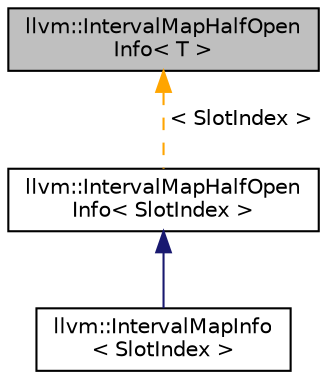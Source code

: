 digraph "llvm::IntervalMapHalfOpenInfo&lt; T &gt;"
{
 // LATEX_PDF_SIZE
  bgcolor="transparent";
  edge [fontname="Helvetica",fontsize="10",labelfontname="Helvetica",labelfontsize="10"];
  node [fontname="Helvetica",fontsize="10",shape="box"];
  Node1 [label="llvm::IntervalMapHalfOpen\lInfo\< T \>",height=0.2,width=0.4,color="black", fillcolor="grey75", style="filled", fontcolor="black",tooltip=" "];
  Node1 -> Node2 [dir="back",color="orange",fontsize="10",style="dashed",label=" \< SlotIndex \>" ,fontname="Helvetica"];
  Node2 [label="llvm::IntervalMapHalfOpen\lInfo\< SlotIndex \>",height=0.2,width=0.4,color="black",URL="$structllvm_1_1IntervalMapHalfOpenInfo.html",tooltip=" "];
  Node2 -> Node3 [dir="back",color="midnightblue",fontsize="10",style="solid",fontname="Helvetica"];
  Node3 [label="llvm::IntervalMapInfo\l\< SlotIndex \>",height=0.2,width=0.4,color="black",URL="$structllvm_1_1IntervalMapInfo_3_01SlotIndex_01_4.html",tooltip=" "];
}
